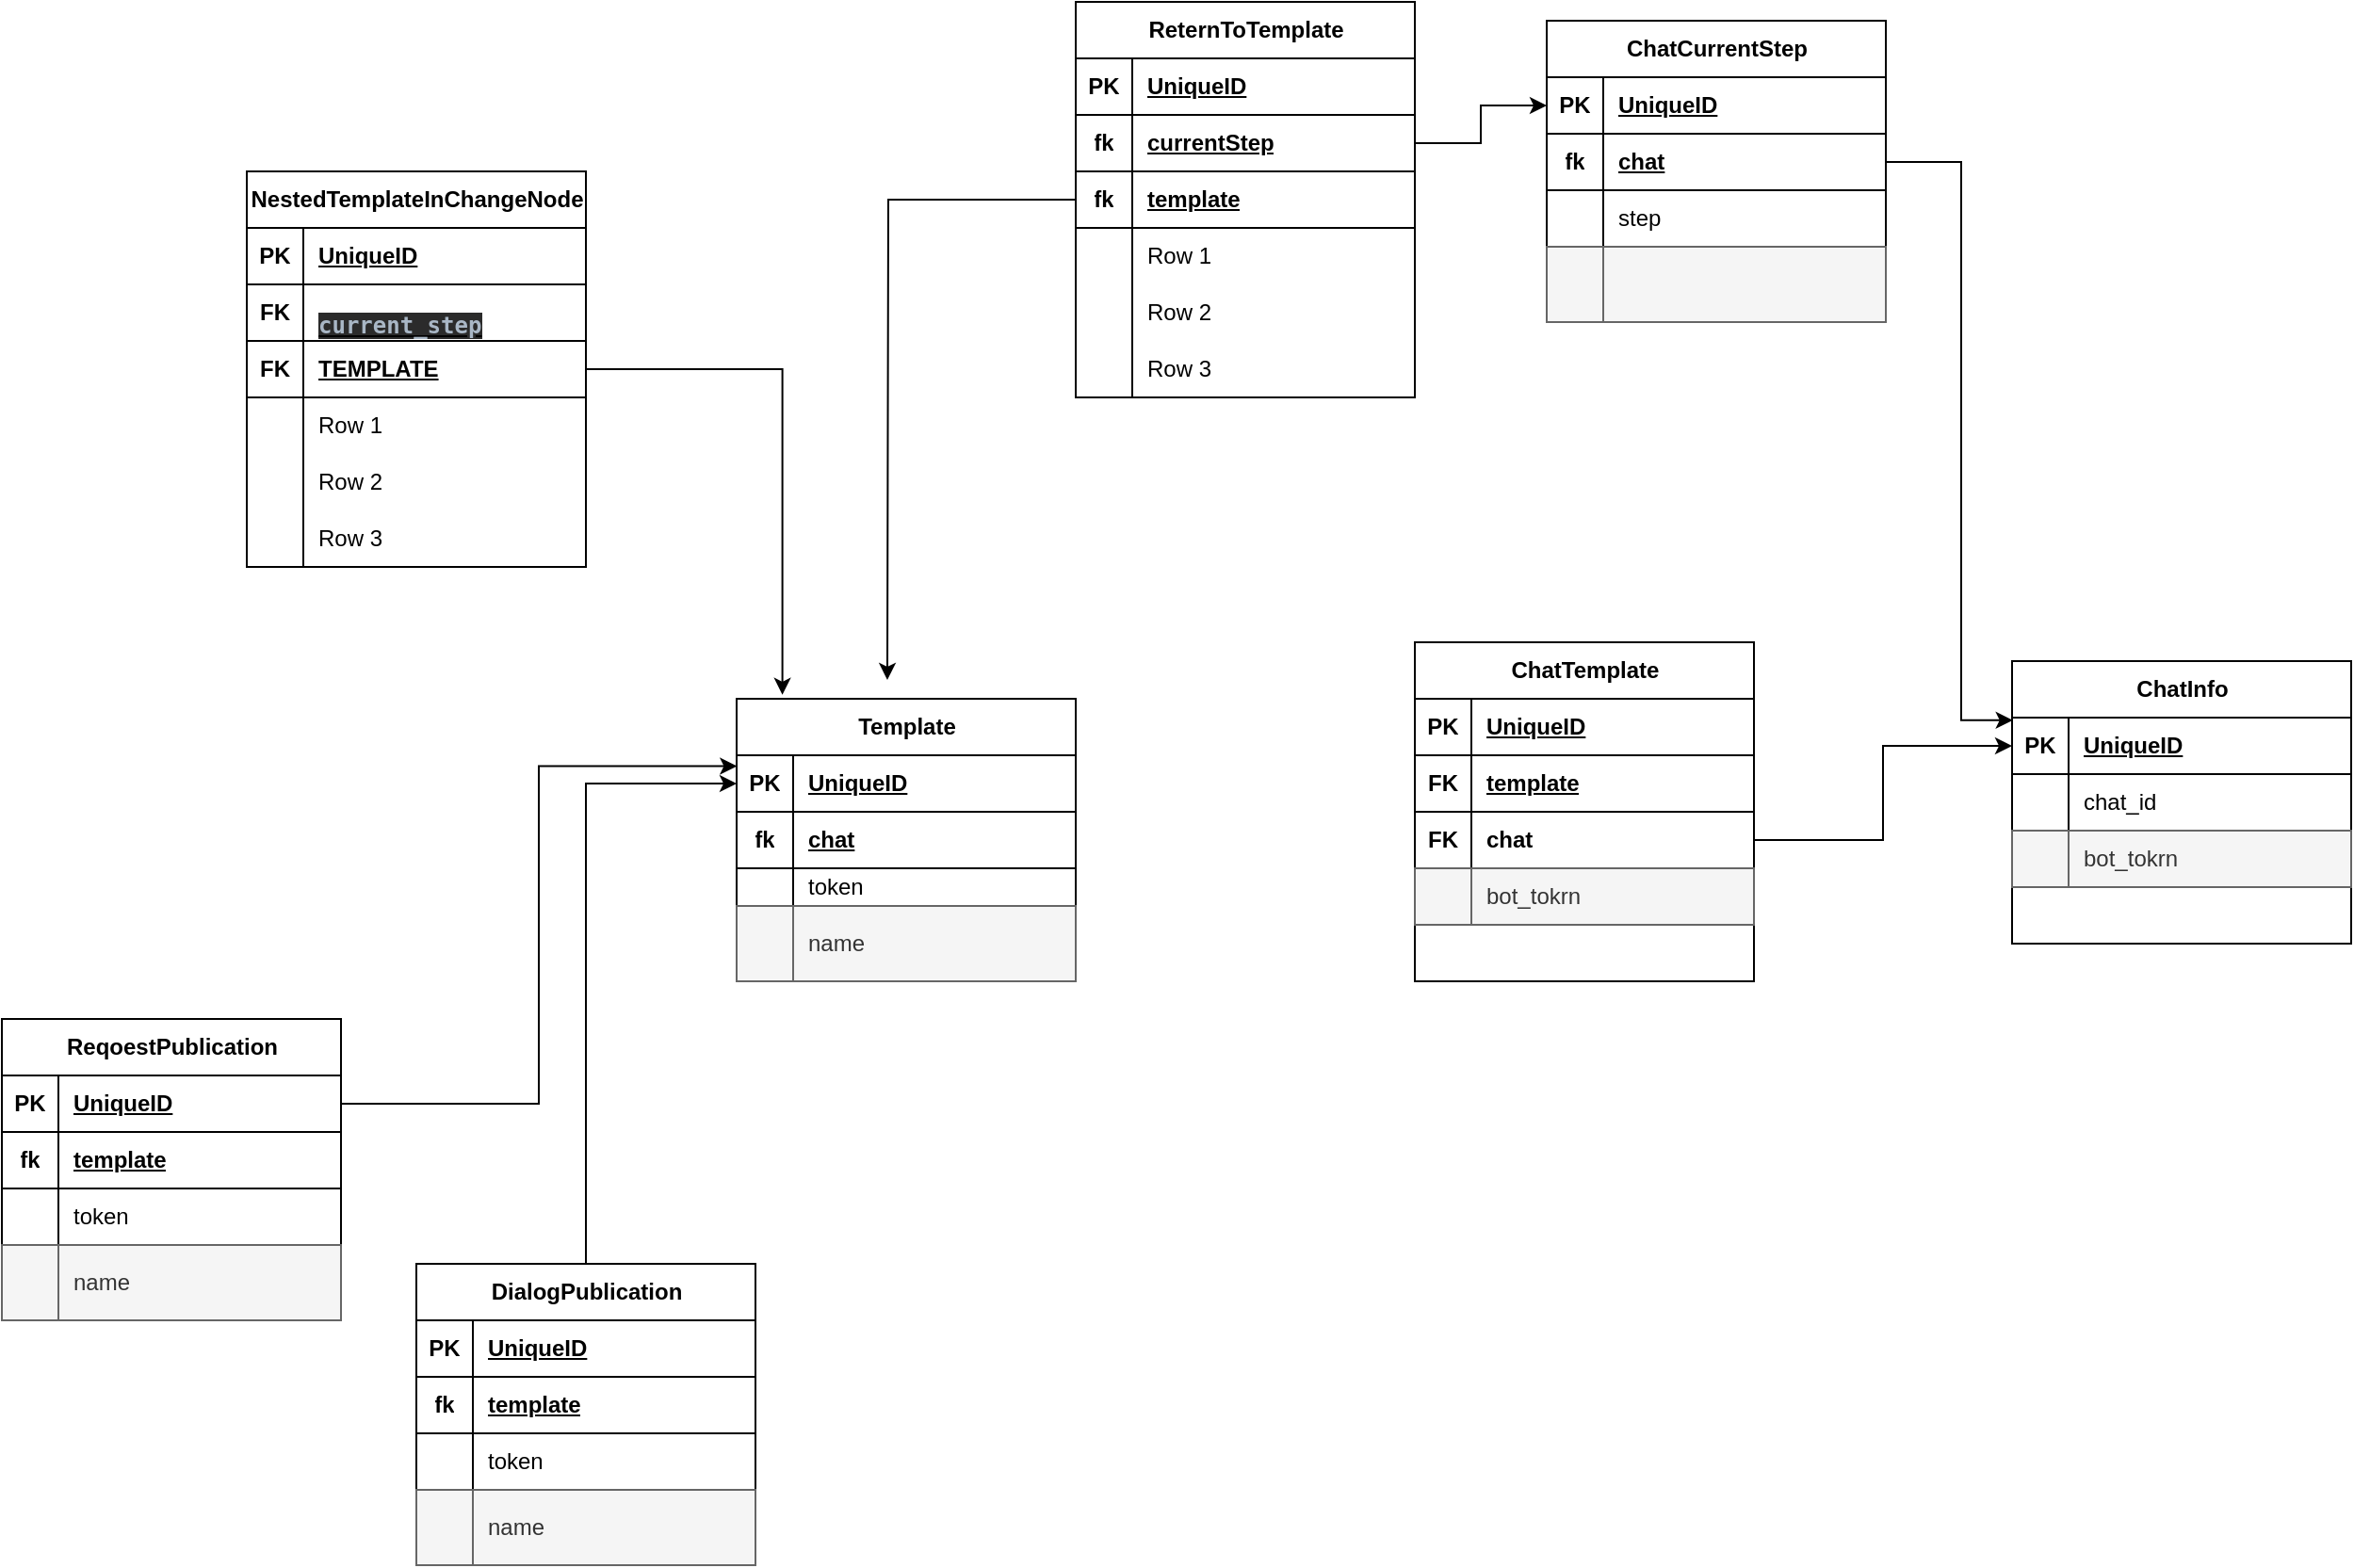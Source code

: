 <mxfile version="24.3.1" type="github">
  <diagram name="Страница — 1" id="hnV5HWe_6OBlve2uPmo5">
    <mxGraphModel dx="2562" dy="2309" grid="1" gridSize="10" guides="1" tooltips="1" connect="1" arrows="1" fold="1" page="1" pageScale="1" pageWidth="827" pageHeight="1169" math="0" shadow="0">
      <root>
        <mxCell id="0" />
        <mxCell id="1" parent="0" />
        <mxCell id="dPiEQQM7-Lwo4xCuVT-6-147" style="edgeStyle=orthogonalEdgeStyle;rounded=0;orthogonalLoop=1;jettySize=auto;html=1;" edge="1" parent="1" source="dPiEQQM7-Lwo4xCuVT-6-1">
          <mxGeometry relative="1" as="geometry">
            <mxPoint x="230" y="350" as="targetPoint" />
          </mxGeometry>
        </mxCell>
        <mxCell id="dPiEQQM7-Lwo4xCuVT-6-1" value="ReternToTemplate" style="shape=table;startSize=30;container=1;collapsible=1;childLayout=tableLayout;fixedRows=1;rowLines=0;fontStyle=1;align=center;resizeLast=1;html=1;fillColor=#FFFFFF;" vertex="1" parent="1">
          <mxGeometry x="330" y="-10" width="180" height="210" as="geometry" />
        </mxCell>
        <mxCell id="dPiEQQM7-Lwo4xCuVT-6-2" value="" style="shape=tableRow;horizontal=0;startSize=0;swimlaneHead=0;swimlaneBody=0;fillColor=none;collapsible=0;dropTarget=0;points=[[0,0.5],[1,0.5]];portConstraint=eastwest;top=0;left=0;right=0;bottom=1;" vertex="1" parent="dPiEQQM7-Lwo4xCuVT-6-1">
          <mxGeometry y="30" width="180" height="30" as="geometry" />
        </mxCell>
        <mxCell id="dPiEQQM7-Lwo4xCuVT-6-3" value="PK" style="shape=partialRectangle;connectable=0;fillColor=none;top=0;left=0;bottom=0;right=0;fontStyle=1;overflow=hidden;whiteSpace=wrap;html=1;" vertex="1" parent="dPiEQQM7-Lwo4xCuVT-6-2">
          <mxGeometry width="30" height="30" as="geometry">
            <mxRectangle width="30" height="30" as="alternateBounds" />
          </mxGeometry>
        </mxCell>
        <mxCell id="dPiEQQM7-Lwo4xCuVT-6-4" value="UniqueID" style="shape=partialRectangle;connectable=0;fillColor=none;top=0;left=0;bottom=0;right=0;align=left;spacingLeft=6;fontStyle=5;overflow=hidden;whiteSpace=wrap;html=1;" vertex="1" parent="dPiEQQM7-Lwo4xCuVT-6-2">
          <mxGeometry x="30" width="150" height="30" as="geometry">
            <mxRectangle width="150" height="30" as="alternateBounds" />
          </mxGeometry>
        </mxCell>
        <mxCell id="dPiEQQM7-Lwo4xCuVT-6-14" value="" style="shape=tableRow;horizontal=0;startSize=0;swimlaneHead=0;swimlaneBody=0;fillColor=none;collapsible=0;dropTarget=0;points=[[0,0.5],[1,0.5]];portConstraint=eastwest;top=0;left=0;right=0;bottom=1;" vertex="1" parent="dPiEQQM7-Lwo4xCuVT-6-1">
          <mxGeometry y="60" width="180" height="30" as="geometry" />
        </mxCell>
        <mxCell id="dPiEQQM7-Lwo4xCuVT-6-15" value="fk" style="shape=partialRectangle;connectable=0;fillColor=none;top=0;left=0;bottom=0;right=0;fontStyle=1;overflow=hidden;whiteSpace=wrap;html=1;" vertex="1" parent="dPiEQQM7-Lwo4xCuVT-6-14">
          <mxGeometry width="30" height="30" as="geometry">
            <mxRectangle width="30" height="30" as="alternateBounds" />
          </mxGeometry>
        </mxCell>
        <mxCell id="dPiEQQM7-Lwo4xCuVT-6-16" value="currentStep" style="shape=partialRectangle;connectable=0;fillColor=none;top=0;left=0;bottom=0;right=0;align=left;spacingLeft=6;fontStyle=5;overflow=hidden;whiteSpace=wrap;html=1;" vertex="1" parent="dPiEQQM7-Lwo4xCuVT-6-14">
          <mxGeometry x="30" width="150" height="30" as="geometry">
            <mxRectangle width="150" height="30" as="alternateBounds" />
          </mxGeometry>
        </mxCell>
        <mxCell id="dPiEQQM7-Lwo4xCuVT-6-33" value="" style="shape=tableRow;horizontal=0;startSize=0;swimlaneHead=0;swimlaneBody=0;fillColor=none;collapsible=0;dropTarget=0;points=[[0,0.5],[1,0.5]];portConstraint=eastwest;top=0;left=0;right=0;bottom=1;" vertex="1" parent="dPiEQQM7-Lwo4xCuVT-6-1">
          <mxGeometry y="90" width="180" height="30" as="geometry" />
        </mxCell>
        <mxCell id="dPiEQQM7-Lwo4xCuVT-6-34" value="fk" style="shape=partialRectangle;connectable=0;fillColor=none;top=0;left=0;bottom=0;right=0;fontStyle=1;overflow=hidden;whiteSpace=wrap;html=1;" vertex="1" parent="dPiEQQM7-Lwo4xCuVT-6-33">
          <mxGeometry width="30" height="30" as="geometry">
            <mxRectangle width="30" height="30" as="alternateBounds" />
          </mxGeometry>
        </mxCell>
        <mxCell id="dPiEQQM7-Lwo4xCuVT-6-35" value="template" style="shape=partialRectangle;connectable=0;fillColor=none;top=0;left=0;bottom=0;right=0;align=left;spacingLeft=6;fontStyle=5;overflow=hidden;whiteSpace=wrap;html=1;" vertex="1" parent="dPiEQQM7-Lwo4xCuVT-6-33">
          <mxGeometry x="30" width="150" height="30" as="geometry">
            <mxRectangle width="150" height="30" as="alternateBounds" />
          </mxGeometry>
        </mxCell>
        <mxCell id="dPiEQQM7-Lwo4xCuVT-6-5" value="" style="shape=tableRow;horizontal=0;startSize=0;swimlaneHead=0;swimlaneBody=0;fillColor=none;collapsible=0;dropTarget=0;points=[[0,0.5],[1,0.5]];portConstraint=eastwest;top=0;left=0;right=0;bottom=0;" vertex="1" parent="dPiEQQM7-Lwo4xCuVT-6-1">
          <mxGeometry y="120" width="180" height="30" as="geometry" />
        </mxCell>
        <mxCell id="dPiEQQM7-Lwo4xCuVT-6-6" value="" style="shape=partialRectangle;connectable=0;fillColor=none;top=0;left=0;bottom=0;right=0;editable=1;overflow=hidden;whiteSpace=wrap;html=1;" vertex="1" parent="dPiEQQM7-Lwo4xCuVT-6-5">
          <mxGeometry width="30" height="30" as="geometry">
            <mxRectangle width="30" height="30" as="alternateBounds" />
          </mxGeometry>
        </mxCell>
        <mxCell id="dPiEQQM7-Lwo4xCuVT-6-7" value="Row 1" style="shape=partialRectangle;connectable=0;fillColor=none;top=0;left=0;bottom=0;right=0;align=left;spacingLeft=6;overflow=hidden;whiteSpace=wrap;html=1;" vertex="1" parent="dPiEQQM7-Lwo4xCuVT-6-5">
          <mxGeometry x="30" width="150" height="30" as="geometry">
            <mxRectangle width="150" height="30" as="alternateBounds" />
          </mxGeometry>
        </mxCell>
        <mxCell id="dPiEQQM7-Lwo4xCuVT-6-8" value="" style="shape=tableRow;horizontal=0;startSize=0;swimlaneHead=0;swimlaneBody=0;fillColor=none;collapsible=0;dropTarget=0;points=[[0,0.5],[1,0.5]];portConstraint=eastwest;top=0;left=0;right=0;bottom=0;" vertex="1" parent="dPiEQQM7-Lwo4xCuVT-6-1">
          <mxGeometry y="150" width="180" height="30" as="geometry" />
        </mxCell>
        <mxCell id="dPiEQQM7-Lwo4xCuVT-6-9" value="" style="shape=partialRectangle;connectable=0;fillColor=none;top=0;left=0;bottom=0;right=0;editable=1;overflow=hidden;whiteSpace=wrap;html=1;" vertex="1" parent="dPiEQQM7-Lwo4xCuVT-6-8">
          <mxGeometry width="30" height="30" as="geometry">
            <mxRectangle width="30" height="30" as="alternateBounds" />
          </mxGeometry>
        </mxCell>
        <mxCell id="dPiEQQM7-Lwo4xCuVT-6-10" value="Row 2" style="shape=partialRectangle;connectable=0;fillColor=none;top=0;left=0;bottom=0;right=0;align=left;spacingLeft=6;overflow=hidden;whiteSpace=wrap;html=1;" vertex="1" parent="dPiEQQM7-Lwo4xCuVT-6-8">
          <mxGeometry x="30" width="150" height="30" as="geometry">
            <mxRectangle width="150" height="30" as="alternateBounds" />
          </mxGeometry>
        </mxCell>
        <mxCell id="dPiEQQM7-Lwo4xCuVT-6-11" value="" style="shape=tableRow;horizontal=0;startSize=0;swimlaneHead=0;swimlaneBody=0;fillColor=none;collapsible=0;dropTarget=0;points=[[0,0.5],[1,0.5]];portConstraint=eastwest;top=0;left=0;right=0;bottom=0;" vertex="1" parent="dPiEQQM7-Lwo4xCuVT-6-1">
          <mxGeometry y="180" width="180" height="30" as="geometry" />
        </mxCell>
        <mxCell id="dPiEQQM7-Lwo4xCuVT-6-12" value="" style="shape=partialRectangle;connectable=0;fillColor=none;top=0;left=0;bottom=0;right=0;editable=1;overflow=hidden;whiteSpace=wrap;html=1;" vertex="1" parent="dPiEQQM7-Lwo4xCuVT-6-11">
          <mxGeometry width="30" height="30" as="geometry">
            <mxRectangle width="30" height="30" as="alternateBounds" />
          </mxGeometry>
        </mxCell>
        <mxCell id="dPiEQQM7-Lwo4xCuVT-6-13" value="Row 3" style="shape=partialRectangle;connectable=0;fillColor=none;top=0;left=0;bottom=0;right=0;align=left;spacingLeft=6;overflow=hidden;whiteSpace=wrap;html=1;" vertex="1" parent="dPiEQQM7-Lwo4xCuVT-6-11">
          <mxGeometry x="30" width="150" height="30" as="geometry">
            <mxRectangle width="150" height="30" as="alternateBounds" />
          </mxGeometry>
        </mxCell>
        <mxCell id="dPiEQQM7-Lwo4xCuVT-6-149" style="edgeStyle=orthogonalEdgeStyle;rounded=0;orthogonalLoop=1;jettySize=auto;html=1;entryX=0.002;entryY=0.046;entryDx=0;entryDy=0;entryPerimeter=0;exitX=1;exitY=0.5;exitDx=0;exitDy=0;" edge="1" parent="1" source="dPiEQQM7-Lwo4xCuVT-6-40" target="dPiEQQM7-Lwo4xCuVT-6-106">
          <mxGeometry relative="1" as="geometry">
            <Array as="points">
              <mxPoint x="800" y="75" />
              <mxPoint x="800" y="371" />
            </Array>
          </mxGeometry>
        </mxCell>
        <mxCell id="dPiEQQM7-Lwo4xCuVT-6-36" value="ChatCurrentStep" style="shape=table;startSize=30;container=1;collapsible=1;childLayout=tableLayout;fixedRows=1;rowLines=0;fontStyle=1;align=center;resizeLast=1;html=1;fillColor=#FFFFFF;" vertex="1" parent="1">
          <mxGeometry x="580" width="180" height="160" as="geometry" />
        </mxCell>
        <mxCell id="dPiEQQM7-Lwo4xCuVT-6-37" value="" style="shape=tableRow;horizontal=0;startSize=0;swimlaneHead=0;swimlaneBody=0;fillColor=none;collapsible=0;dropTarget=0;points=[[0,0.5],[1,0.5]];portConstraint=eastwest;top=0;left=0;right=0;bottom=1;" vertex="1" parent="dPiEQQM7-Lwo4xCuVT-6-36">
          <mxGeometry y="30" width="180" height="30" as="geometry" />
        </mxCell>
        <mxCell id="dPiEQQM7-Lwo4xCuVT-6-38" value="PK" style="shape=partialRectangle;connectable=0;fillColor=none;top=0;left=0;bottom=0;right=0;fontStyle=1;overflow=hidden;whiteSpace=wrap;html=1;" vertex="1" parent="dPiEQQM7-Lwo4xCuVT-6-37">
          <mxGeometry width="30" height="30" as="geometry">
            <mxRectangle width="30" height="30" as="alternateBounds" />
          </mxGeometry>
        </mxCell>
        <mxCell id="dPiEQQM7-Lwo4xCuVT-6-39" value="UniqueID" style="shape=partialRectangle;connectable=0;fillColor=none;top=0;left=0;bottom=0;right=0;align=left;spacingLeft=6;fontStyle=5;overflow=hidden;whiteSpace=wrap;html=1;" vertex="1" parent="dPiEQQM7-Lwo4xCuVT-6-37">
          <mxGeometry x="30" width="150" height="30" as="geometry">
            <mxRectangle width="150" height="30" as="alternateBounds" />
          </mxGeometry>
        </mxCell>
        <mxCell id="dPiEQQM7-Lwo4xCuVT-6-40" value="" style="shape=tableRow;horizontal=0;startSize=0;swimlaneHead=0;swimlaneBody=0;fillColor=none;collapsible=0;dropTarget=0;points=[[0,0.5],[1,0.5]];portConstraint=eastwest;top=0;left=0;right=0;bottom=1;" vertex="1" parent="dPiEQQM7-Lwo4xCuVT-6-36">
          <mxGeometry y="60" width="180" height="30" as="geometry" />
        </mxCell>
        <mxCell id="dPiEQQM7-Lwo4xCuVT-6-41" value="fk" style="shape=partialRectangle;connectable=0;fillColor=none;top=0;left=0;bottom=0;right=0;fontStyle=1;overflow=hidden;whiteSpace=wrap;html=1;" vertex="1" parent="dPiEQQM7-Lwo4xCuVT-6-40">
          <mxGeometry width="30" height="30" as="geometry">
            <mxRectangle width="30" height="30" as="alternateBounds" />
          </mxGeometry>
        </mxCell>
        <mxCell id="dPiEQQM7-Lwo4xCuVT-6-42" value="chat" style="shape=partialRectangle;connectable=0;fillColor=none;top=0;left=0;bottom=0;right=0;align=left;spacingLeft=6;fontStyle=5;overflow=hidden;whiteSpace=wrap;html=1;" vertex="1" parent="dPiEQQM7-Lwo4xCuVT-6-40">
          <mxGeometry x="30" width="150" height="30" as="geometry">
            <mxRectangle width="150" height="30" as="alternateBounds" />
          </mxGeometry>
        </mxCell>
        <mxCell id="dPiEQQM7-Lwo4xCuVT-6-46" value="" style="shape=tableRow;horizontal=0;startSize=0;swimlaneHead=0;swimlaneBody=0;fillColor=none;collapsible=0;dropTarget=0;points=[[0,0.5],[1,0.5]];portConstraint=eastwest;top=0;left=0;right=0;bottom=0;" vertex="1" parent="dPiEQQM7-Lwo4xCuVT-6-36">
          <mxGeometry y="90" width="180" height="30" as="geometry" />
        </mxCell>
        <mxCell id="dPiEQQM7-Lwo4xCuVT-6-47" value="" style="shape=partialRectangle;connectable=0;fillColor=none;top=0;left=0;bottom=0;right=0;editable=1;overflow=hidden;whiteSpace=wrap;html=1;" vertex="1" parent="dPiEQQM7-Lwo4xCuVT-6-46">
          <mxGeometry width="30" height="30" as="geometry">
            <mxRectangle width="30" height="30" as="alternateBounds" />
          </mxGeometry>
        </mxCell>
        <mxCell id="dPiEQQM7-Lwo4xCuVT-6-48" value="step" style="shape=partialRectangle;connectable=0;fillColor=none;top=0;left=0;bottom=0;right=0;align=left;spacingLeft=6;overflow=hidden;whiteSpace=wrap;html=1;" vertex="1" parent="dPiEQQM7-Lwo4xCuVT-6-46">
          <mxGeometry x="30" width="150" height="30" as="geometry">
            <mxRectangle width="150" height="30" as="alternateBounds" />
          </mxGeometry>
        </mxCell>
        <mxCell id="dPiEQQM7-Lwo4xCuVT-6-49" value="" style="shape=tableRow;horizontal=0;startSize=0;swimlaneHead=0;swimlaneBody=0;fillColor=none;collapsible=0;dropTarget=0;points=[[0,0.5],[1,0.5]];portConstraint=eastwest;top=0;left=0;right=0;bottom=0;" vertex="1" parent="dPiEQQM7-Lwo4xCuVT-6-36">
          <mxGeometry y="120" width="180" height="40" as="geometry" />
        </mxCell>
        <mxCell id="dPiEQQM7-Lwo4xCuVT-6-50" value="" style="shape=partialRectangle;connectable=0;top=1;left=1;bottom=1;right=1;editable=1;overflow=hidden;whiteSpace=wrap;html=1;fillColor=#f5f5f5;fontColor=#333333;strokeColor=#666666;" vertex="1" parent="dPiEQQM7-Lwo4xCuVT-6-49">
          <mxGeometry width="30" height="40" as="geometry">
            <mxRectangle width="30" height="40" as="alternateBounds" />
          </mxGeometry>
        </mxCell>
        <mxCell id="dPiEQQM7-Lwo4xCuVT-6-51" value="" style="shape=partialRectangle;connectable=0;top=1;left=1;bottom=1;right=1;align=left;spacingLeft=6;overflow=hidden;whiteSpace=wrap;html=1;fillColor=#f5f5f5;fontColor=#333333;strokeColor=#666666;" vertex="1" parent="dPiEQQM7-Lwo4xCuVT-6-49">
          <mxGeometry x="30" width="150" height="40" as="geometry">
            <mxRectangle width="150" height="40" as="alternateBounds" />
          </mxGeometry>
        </mxCell>
        <mxCell id="dPiEQQM7-Lwo4xCuVT-6-55" value="NestedTemplateInChangeNode" style="shape=table;startSize=30;container=1;collapsible=1;childLayout=tableLayout;fixedRows=1;rowLines=0;fontStyle=1;align=center;resizeLast=1;html=1;fillColor=#FFFFFF;" vertex="1" parent="1">
          <mxGeometry x="-110" y="80" width="180" height="210" as="geometry" />
        </mxCell>
        <mxCell id="dPiEQQM7-Lwo4xCuVT-6-56" value="" style="shape=tableRow;horizontal=0;startSize=0;swimlaneHead=0;swimlaneBody=0;fillColor=none;collapsible=0;dropTarget=0;points=[[0,0.5],[1,0.5]];portConstraint=eastwest;top=0;left=0;right=0;bottom=1;" vertex="1" parent="dPiEQQM7-Lwo4xCuVT-6-55">
          <mxGeometry y="30" width="180" height="30" as="geometry" />
        </mxCell>
        <mxCell id="dPiEQQM7-Lwo4xCuVT-6-57" value="PK" style="shape=partialRectangle;connectable=0;fillColor=none;top=0;left=0;bottom=0;right=0;fontStyle=1;overflow=hidden;whiteSpace=wrap;html=1;" vertex="1" parent="dPiEQQM7-Lwo4xCuVT-6-56">
          <mxGeometry width="30" height="30" as="geometry">
            <mxRectangle width="30" height="30" as="alternateBounds" />
          </mxGeometry>
        </mxCell>
        <mxCell id="dPiEQQM7-Lwo4xCuVT-6-58" value="UniqueID" style="shape=partialRectangle;connectable=0;fillColor=none;top=0;left=0;bottom=0;right=0;align=left;spacingLeft=6;fontStyle=5;overflow=hidden;whiteSpace=wrap;html=1;" vertex="1" parent="dPiEQQM7-Lwo4xCuVT-6-56">
          <mxGeometry x="30" width="150" height="30" as="geometry">
            <mxRectangle width="150" height="30" as="alternateBounds" />
          </mxGeometry>
        </mxCell>
        <mxCell id="dPiEQQM7-Lwo4xCuVT-6-59" value="" style="shape=tableRow;horizontal=0;startSize=0;swimlaneHead=0;swimlaneBody=0;fillColor=none;collapsible=0;dropTarget=0;points=[[0,0.5],[1,0.5]];portConstraint=eastwest;top=0;left=0;right=0;bottom=1;" vertex="1" parent="dPiEQQM7-Lwo4xCuVT-6-55">
          <mxGeometry y="60" width="180" height="30" as="geometry" />
        </mxCell>
        <mxCell id="dPiEQQM7-Lwo4xCuVT-6-60" value="FK" style="shape=partialRectangle;connectable=0;fillColor=none;top=0;left=0;bottom=0;right=0;fontStyle=1;overflow=hidden;whiteSpace=wrap;html=1;" vertex="1" parent="dPiEQQM7-Lwo4xCuVT-6-59">
          <mxGeometry width="30" height="30" as="geometry">
            <mxRectangle width="30" height="30" as="alternateBounds" />
          </mxGeometry>
        </mxCell>
        <mxCell id="dPiEQQM7-Lwo4xCuVT-6-61" value="&lt;div style=&quot;background-color: rgb(43, 43, 43);&quot;&gt;&lt;div style=&quot;color: rgb(169, 183, 198);&quot;&gt;&lt;pre style=&quot;font-family:&#39;JetBrains Mono&#39;,monospace;font-size:9,8pt;&quot;&gt;current_step&lt;/pre&gt;&lt;/div&gt;&lt;/div&gt;" style="shape=partialRectangle;connectable=0;fillColor=none;top=0;left=0;bottom=0;right=0;align=left;spacingLeft=6;fontStyle=5;overflow=hidden;whiteSpace=wrap;html=1;" vertex="1" parent="dPiEQQM7-Lwo4xCuVT-6-59">
          <mxGeometry x="30" width="150" height="30" as="geometry">
            <mxRectangle width="150" height="30" as="alternateBounds" />
          </mxGeometry>
        </mxCell>
        <mxCell id="dPiEQQM7-Lwo4xCuVT-6-62" value="" style="shape=tableRow;horizontal=0;startSize=0;swimlaneHead=0;swimlaneBody=0;fillColor=none;collapsible=0;dropTarget=0;points=[[0,0.5],[1,0.5]];portConstraint=eastwest;top=0;left=0;right=0;bottom=1;" vertex="1" parent="dPiEQQM7-Lwo4xCuVT-6-55">
          <mxGeometry y="90" width="180" height="30" as="geometry" />
        </mxCell>
        <mxCell id="dPiEQQM7-Lwo4xCuVT-6-63" value="FK" style="shape=partialRectangle;connectable=0;fillColor=none;top=0;left=0;bottom=0;right=0;fontStyle=1;overflow=hidden;whiteSpace=wrap;html=1;" vertex="1" parent="dPiEQQM7-Lwo4xCuVT-6-62">
          <mxGeometry width="30" height="30" as="geometry">
            <mxRectangle width="30" height="30" as="alternateBounds" />
          </mxGeometry>
        </mxCell>
        <mxCell id="dPiEQQM7-Lwo4xCuVT-6-64" value="TEMPLATE" style="shape=partialRectangle;connectable=0;fillColor=none;top=0;left=0;bottom=0;right=0;align=left;spacingLeft=6;fontStyle=5;overflow=hidden;whiteSpace=wrap;html=1;" vertex="1" parent="dPiEQQM7-Lwo4xCuVT-6-62">
          <mxGeometry x="30" width="150" height="30" as="geometry">
            <mxRectangle width="150" height="30" as="alternateBounds" />
          </mxGeometry>
        </mxCell>
        <mxCell id="dPiEQQM7-Lwo4xCuVT-6-65" value="" style="shape=tableRow;horizontal=0;startSize=0;swimlaneHead=0;swimlaneBody=0;fillColor=none;collapsible=0;dropTarget=0;points=[[0,0.5],[1,0.5]];portConstraint=eastwest;top=0;left=0;right=0;bottom=0;" vertex="1" parent="dPiEQQM7-Lwo4xCuVT-6-55">
          <mxGeometry y="120" width="180" height="30" as="geometry" />
        </mxCell>
        <mxCell id="dPiEQQM7-Lwo4xCuVT-6-66" value="" style="shape=partialRectangle;connectable=0;fillColor=none;top=0;left=0;bottom=0;right=0;editable=1;overflow=hidden;whiteSpace=wrap;html=1;" vertex="1" parent="dPiEQQM7-Lwo4xCuVT-6-65">
          <mxGeometry width="30" height="30" as="geometry">
            <mxRectangle width="30" height="30" as="alternateBounds" />
          </mxGeometry>
        </mxCell>
        <mxCell id="dPiEQQM7-Lwo4xCuVT-6-67" value="Row 1" style="shape=partialRectangle;connectable=0;fillColor=none;top=0;left=0;bottom=0;right=0;align=left;spacingLeft=6;overflow=hidden;whiteSpace=wrap;html=1;" vertex="1" parent="dPiEQQM7-Lwo4xCuVT-6-65">
          <mxGeometry x="30" width="150" height="30" as="geometry">
            <mxRectangle width="150" height="30" as="alternateBounds" />
          </mxGeometry>
        </mxCell>
        <mxCell id="dPiEQQM7-Lwo4xCuVT-6-68" value="" style="shape=tableRow;horizontal=0;startSize=0;swimlaneHead=0;swimlaneBody=0;fillColor=none;collapsible=0;dropTarget=0;points=[[0,0.5],[1,0.5]];portConstraint=eastwest;top=0;left=0;right=0;bottom=0;" vertex="1" parent="dPiEQQM7-Lwo4xCuVT-6-55">
          <mxGeometry y="150" width="180" height="30" as="geometry" />
        </mxCell>
        <mxCell id="dPiEQQM7-Lwo4xCuVT-6-69" value="" style="shape=partialRectangle;connectable=0;fillColor=none;top=0;left=0;bottom=0;right=0;editable=1;overflow=hidden;whiteSpace=wrap;html=1;" vertex="1" parent="dPiEQQM7-Lwo4xCuVT-6-68">
          <mxGeometry width="30" height="30" as="geometry">
            <mxRectangle width="30" height="30" as="alternateBounds" />
          </mxGeometry>
        </mxCell>
        <mxCell id="dPiEQQM7-Lwo4xCuVT-6-70" value="Row 2" style="shape=partialRectangle;connectable=0;fillColor=none;top=0;left=0;bottom=0;right=0;align=left;spacingLeft=6;overflow=hidden;whiteSpace=wrap;html=1;" vertex="1" parent="dPiEQQM7-Lwo4xCuVT-6-68">
          <mxGeometry x="30" width="150" height="30" as="geometry">
            <mxRectangle width="150" height="30" as="alternateBounds" />
          </mxGeometry>
        </mxCell>
        <mxCell id="dPiEQQM7-Lwo4xCuVT-6-71" value="" style="shape=tableRow;horizontal=0;startSize=0;swimlaneHead=0;swimlaneBody=0;fillColor=none;collapsible=0;dropTarget=0;points=[[0,0.5],[1,0.5]];portConstraint=eastwest;top=0;left=0;right=0;bottom=0;" vertex="1" parent="dPiEQQM7-Lwo4xCuVT-6-55">
          <mxGeometry y="180" width="180" height="30" as="geometry" />
        </mxCell>
        <mxCell id="dPiEQQM7-Lwo4xCuVT-6-72" value="" style="shape=partialRectangle;connectable=0;fillColor=none;top=0;left=0;bottom=0;right=0;editable=1;overflow=hidden;whiteSpace=wrap;html=1;" vertex="1" parent="dPiEQQM7-Lwo4xCuVT-6-71">
          <mxGeometry width="30" height="30" as="geometry">
            <mxRectangle width="30" height="30" as="alternateBounds" />
          </mxGeometry>
        </mxCell>
        <mxCell id="dPiEQQM7-Lwo4xCuVT-6-73" value="Row 3" style="shape=partialRectangle;connectable=0;fillColor=none;top=0;left=0;bottom=0;right=0;align=left;spacingLeft=6;overflow=hidden;whiteSpace=wrap;html=1;" vertex="1" parent="dPiEQQM7-Lwo4xCuVT-6-71">
          <mxGeometry x="30" width="150" height="30" as="geometry">
            <mxRectangle width="150" height="30" as="alternateBounds" />
          </mxGeometry>
        </mxCell>
        <mxCell id="dPiEQQM7-Lwo4xCuVT-6-79" value="ChatTemplate" style="shape=table;startSize=30;container=1;collapsible=1;childLayout=tableLayout;fixedRows=1;rowLines=0;fontStyle=1;align=center;resizeLast=1;html=1;fillColor=#FFFFFF;" vertex="1" parent="1">
          <mxGeometry x="510" y="330" width="180" height="180" as="geometry" />
        </mxCell>
        <mxCell id="dPiEQQM7-Lwo4xCuVT-6-80" value="" style="shape=tableRow;horizontal=0;startSize=0;swimlaneHead=0;swimlaneBody=0;fillColor=none;collapsible=0;dropTarget=0;points=[[0,0.5],[1,0.5]];portConstraint=eastwest;top=0;left=0;right=0;bottom=1;" vertex="1" parent="dPiEQQM7-Lwo4xCuVT-6-79">
          <mxGeometry y="30" width="180" height="30" as="geometry" />
        </mxCell>
        <mxCell id="dPiEQQM7-Lwo4xCuVT-6-81" value="PK" style="shape=partialRectangle;connectable=0;fillColor=none;top=0;left=0;bottom=0;right=0;fontStyle=1;overflow=hidden;whiteSpace=wrap;html=1;" vertex="1" parent="dPiEQQM7-Lwo4xCuVT-6-80">
          <mxGeometry width="30" height="30" as="geometry">
            <mxRectangle width="30" height="30" as="alternateBounds" />
          </mxGeometry>
        </mxCell>
        <mxCell id="dPiEQQM7-Lwo4xCuVT-6-82" value="UniqueID" style="shape=partialRectangle;connectable=0;fillColor=none;top=0;left=0;bottom=0;right=0;align=left;spacingLeft=6;fontStyle=5;overflow=hidden;whiteSpace=wrap;html=1;" vertex="1" parent="dPiEQQM7-Lwo4xCuVT-6-80">
          <mxGeometry x="30" width="150" height="30" as="geometry">
            <mxRectangle width="150" height="30" as="alternateBounds" />
          </mxGeometry>
        </mxCell>
        <mxCell id="dPiEQQM7-Lwo4xCuVT-6-83" value="" style="shape=tableRow;horizontal=0;startSize=0;swimlaneHead=0;swimlaneBody=0;fillColor=none;collapsible=0;dropTarget=0;points=[[0,0.5],[1,0.5]];portConstraint=eastwest;top=0;left=0;right=0;bottom=1;" vertex="1" parent="dPiEQQM7-Lwo4xCuVT-6-79">
          <mxGeometry y="60" width="180" height="30" as="geometry" />
        </mxCell>
        <mxCell id="dPiEQQM7-Lwo4xCuVT-6-84" value="FK" style="shape=partialRectangle;connectable=0;fillColor=none;top=0;left=0;bottom=0;right=0;fontStyle=1;overflow=hidden;whiteSpace=wrap;html=1;" vertex="1" parent="dPiEQQM7-Lwo4xCuVT-6-83">
          <mxGeometry width="30" height="30" as="geometry">
            <mxRectangle width="30" height="30" as="alternateBounds" />
          </mxGeometry>
        </mxCell>
        <mxCell id="dPiEQQM7-Lwo4xCuVT-6-85" value="template" style="shape=partialRectangle;connectable=0;fillColor=none;top=0;left=0;bottom=0;right=0;align=left;spacingLeft=6;fontStyle=5;overflow=hidden;whiteSpace=wrap;html=1;" vertex="1" parent="dPiEQQM7-Lwo4xCuVT-6-83">
          <mxGeometry x="30" width="150" height="30" as="geometry">
            <mxRectangle width="150" height="30" as="alternateBounds" />
          </mxGeometry>
        </mxCell>
        <mxCell id="dPiEQQM7-Lwo4xCuVT-6-86" value="" style="shape=tableRow;horizontal=0;startSize=0;swimlaneHead=0;swimlaneBody=0;fillColor=none;collapsible=0;dropTarget=0;points=[[0,0.5],[1,0.5]];portConstraint=eastwest;top=0;left=0;right=0;bottom=0;" vertex="1" parent="dPiEQQM7-Lwo4xCuVT-6-79">
          <mxGeometry y="90" width="180" height="30" as="geometry" />
        </mxCell>
        <mxCell id="dPiEQQM7-Lwo4xCuVT-6-87" value="&lt;span style=&quot;font-weight: 700;&quot;&gt;FK&lt;/span&gt;" style="shape=partialRectangle;connectable=0;fillColor=none;top=0;left=0;bottom=0;right=0;editable=1;overflow=hidden;whiteSpace=wrap;html=1;" vertex="1" parent="dPiEQQM7-Lwo4xCuVT-6-86">
          <mxGeometry width="30" height="30" as="geometry">
            <mxRectangle width="30" height="30" as="alternateBounds" />
          </mxGeometry>
        </mxCell>
        <mxCell id="dPiEQQM7-Lwo4xCuVT-6-88" value="&lt;b&gt;chat&lt;/b&gt;" style="shape=partialRectangle;connectable=0;fillColor=none;top=0;left=0;bottom=0;right=0;align=left;spacingLeft=6;overflow=hidden;whiteSpace=wrap;html=1;" vertex="1" parent="dPiEQQM7-Lwo4xCuVT-6-86">
          <mxGeometry x="30" width="150" height="30" as="geometry">
            <mxRectangle width="150" height="30" as="alternateBounds" />
          </mxGeometry>
        </mxCell>
        <mxCell id="dPiEQQM7-Lwo4xCuVT-6-89" value="" style="shape=tableRow;horizontal=0;startSize=0;swimlaneHead=0;swimlaneBody=0;fillColor=none;collapsible=0;dropTarget=0;points=[[0,0.5],[1,0.5]];portConstraint=eastwest;top=0;left=0;right=0;bottom=0;" vertex="1" parent="dPiEQQM7-Lwo4xCuVT-6-79">
          <mxGeometry y="120" width="180" height="30" as="geometry" />
        </mxCell>
        <mxCell id="dPiEQQM7-Lwo4xCuVT-6-90" value="" style="shape=partialRectangle;connectable=0;top=1;left=1;bottom=1;right=1;editable=1;overflow=hidden;whiteSpace=wrap;html=1;fillColor=#f5f5f5;fontColor=#333333;strokeColor=#666666;" vertex="1" parent="dPiEQQM7-Lwo4xCuVT-6-89">
          <mxGeometry width="30" height="30" as="geometry">
            <mxRectangle width="30" height="30" as="alternateBounds" />
          </mxGeometry>
        </mxCell>
        <mxCell id="dPiEQQM7-Lwo4xCuVT-6-91" value="bot_tokrn" style="shape=partialRectangle;connectable=0;top=1;left=1;bottom=1;right=1;align=left;spacingLeft=6;overflow=hidden;whiteSpace=wrap;html=1;fillColor=#f5f5f5;fontColor=#333333;strokeColor=#666666;" vertex="1" parent="dPiEQQM7-Lwo4xCuVT-6-89">
          <mxGeometry x="30" width="150" height="30" as="geometry">
            <mxRectangle width="150" height="30" as="alternateBounds" />
          </mxGeometry>
        </mxCell>
        <mxCell id="dPiEQQM7-Lwo4xCuVT-6-92" value="Template" style="shape=table;startSize=30;container=1;collapsible=1;childLayout=tableLayout;fixedRows=1;rowLines=0;fontStyle=1;align=center;resizeLast=1;html=1;fillColor=#FFFFFF;" vertex="1" parent="1">
          <mxGeometry x="150" y="360" width="180" height="150" as="geometry" />
        </mxCell>
        <mxCell id="dPiEQQM7-Lwo4xCuVT-6-93" value="" style="shape=tableRow;horizontal=0;startSize=0;swimlaneHead=0;swimlaneBody=0;fillColor=none;collapsible=0;dropTarget=0;points=[[0,0.5],[1,0.5]];portConstraint=eastwest;top=0;left=0;right=0;bottom=1;" vertex="1" parent="dPiEQQM7-Lwo4xCuVT-6-92">
          <mxGeometry y="30" width="180" height="30" as="geometry" />
        </mxCell>
        <mxCell id="dPiEQQM7-Lwo4xCuVT-6-94" value="PK" style="shape=partialRectangle;connectable=0;fillColor=none;top=0;left=0;bottom=0;right=0;fontStyle=1;overflow=hidden;whiteSpace=wrap;html=1;" vertex="1" parent="dPiEQQM7-Lwo4xCuVT-6-93">
          <mxGeometry width="30" height="30" as="geometry">
            <mxRectangle width="30" height="30" as="alternateBounds" />
          </mxGeometry>
        </mxCell>
        <mxCell id="dPiEQQM7-Lwo4xCuVT-6-95" value="UniqueID" style="shape=partialRectangle;connectable=0;fillColor=none;top=0;left=0;bottom=0;right=0;align=left;spacingLeft=6;fontStyle=5;overflow=hidden;whiteSpace=wrap;html=1;" vertex="1" parent="dPiEQQM7-Lwo4xCuVT-6-93">
          <mxGeometry x="30" width="150" height="30" as="geometry">
            <mxRectangle width="150" height="30" as="alternateBounds" />
          </mxGeometry>
        </mxCell>
        <mxCell id="dPiEQQM7-Lwo4xCuVT-6-96" value="" style="shape=tableRow;horizontal=0;startSize=0;swimlaneHead=0;swimlaneBody=0;fillColor=none;collapsible=0;dropTarget=0;points=[[0,0.5],[1,0.5]];portConstraint=eastwest;top=0;left=0;right=0;bottom=1;" vertex="1" parent="dPiEQQM7-Lwo4xCuVT-6-92">
          <mxGeometry y="60" width="180" height="30" as="geometry" />
        </mxCell>
        <mxCell id="dPiEQQM7-Lwo4xCuVT-6-97" value="fk" style="shape=partialRectangle;connectable=0;fillColor=none;top=0;left=0;bottom=0;right=0;fontStyle=1;overflow=hidden;whiteSpace=wrap;html=1;" vertex="1" parent="dPiEQQM7-Lwo4xCuVT-6-96">
          <mxGeometry width="30" height="30" as="geometry">
            <mxRectangle width="30" height="30" as="alternateBounds" />
          </mxGeometry>
        </mxCell>
        <mxCell id="dPiEQQM7-Lwo4xCuVT-6-98" value="chat" style="shape=partialRectangle;connectable=0;fillColor=none;top=0;left=0;bottom=0;right=0;align=left;spacingLeft=6;fontStyle=5;overflow=hidden;whiteSpace=wrap;html=1;" vertex="1" parent="dPiEQQM7-Lwo4xCuVT-6-96">
          <mxGeometry x="30" width="150" height="30" as="geometry">
            <mxRectangle width="150" height="30" as="alternateBounds" />
          </mxGeometry>
        </mxCell>
        <mxCell id="dPiEQQM7-Lwo4xCuVT-6-99" value="" style="shape=tableRow;horizontal=0;startSize=0;swimlaneHead=0;swimlaneBody=0;fillColor=none;collapsible=0;dropTarget=0;points=[[0,0.5],[1,0.5]];portConstraint=eastwest;top=0;left=0;right=0;bottom=0;" vertex="1" parent="dPiEQQM7-Lwo4xCuVT-6-92">
          <mxGeometry y="90" width="180" height="20" as="geometry" />
        </mxCell>
        <mxCell id="dPiEQQM7-Lwo4xCuVT-6-100" value="" style="shape=partialRectangle;connectable=0;fillColor=none;top=0;left=0;bottom=0;right=0;editable=1;overflow=hidden;whiteSpace=wrap;html=1;" vertex="1" parent="dPiEQQM7-Lwo4xCuVT-6-99">
          <mxGeometry width="30" height="20" as="geometry">
            <mxRectangle width="30" height="20" as="alternateBounds" />
          </mxGeometry>
        </mxCell>
        <mxCell id="dPiEQQM7-Lwo4xCuVT-6-101" value="token" style="shape=partialRectangle;connectable=0;fillColor=none;top=0;left=0;bottom=0;right=0;align=left;spacingLeft=6;overflow=hidden;whiteSpace=wrap;html=1;" vertex="1" parent="dPiEQQM7-Lwo4xCuVT-6-99">
          <mxGeometry x="30" width="150" height="20" as="geometry">
            <mxRectangle width="150" height="20" as="alternateBounds" />
          </mxGeometry>
        </mxCell>
        <mxCell id="dPiEQQM7-Lwo4xCuVT-6-102" value="" style="shape=tableRow;horizontal=0;startSize=0;swimlaneHead=0;swimlaneBody=0;fillColor=none;collapsible=0;dropTarget=0;points=[[0,0.5],[1,0.5]];portConstraint=eastwest;top=0;left=0;right=0;bottom=0;" vertex="1" parent="dPiEQQM7-Lwo4xCuVT-6-92">
          <mxGeometry y="110" width="180" height="40" as="geometry" />
        </mxCell>
        <mxCell id="dPiEQQM7-Lwo4xCuVT-6-103" value="" style="shape=partialRectangle;connectable=0;top=1;left=1;bottom=1;right=1;editable=1;overflow=hidden;whiteSpace=wrap;html=1;fillColor=#f5f5f5;fontColor=#333333;strokeColor=#666666;" vertex="1" parent="dPiEQQM7-Lwo4xCuVT-6-102">
          <mxGeometry width="30" height="40" as="geometry">
            <mxRectangle width="30" height="40" as="alternateBounds" />
          </mxGeometry>
        </mxCell>
        <mxCell id="dPiEQQM7-Lwo4xCuVT-6-104" value="name" style="shape=partialRectangle;connectable=0;top=1;left=1;bottom=1;right=1;align=left;spacingLeft=6;overflow=hidden;whiteSpace=wrap;html=1;fillColor=#f5f5f5;fontColor=#333333;strokeColor=#666666;" vertex="1" parent="dPiEQQM7-Lwo4xCuVT-6-102">
          <mxGeometry x="30" width="150" height="40" as="geometry">
            <mxRectangle width="150" height="40" as="alternateBounds" />
          </mxGeometry>
        </mxCell>
        <mxCell id="dPiEQQM7-Lwo4xCuVT-6-105" value="ChatInfo" style="shape=table;startSize=30;container=1;collapsible=1;childLayout=tableLayout;fixedRows=1;rowLines=0;fontStyle=1;align=center;resizeLast=1;html=1;fillColor=#FFFFFF;" vertex="1" parent="1">
          <mxGeometry x="827" y="340" width="180" height="150" as="geometry" />
        </mxCell>
        <mxCell id="dPiEQQM7-Lwo4xCuVT-6-106" value="" style="shape=tableRow;horizontal=0;startSize=0;swimlaneHead=0;swimlaneBody=0;fillColor=none;collapsible=0;dropTarget=0;points=[[0,0.5],[1,0.5]];portConstraint=eastwest;top=0;left=0;right=0;bottom=1;" vertex="1" parent="dPiEQQM7-Lwo4xCuVT-6-105">
          <mxGeometry y="30" width="180" height="30" as="geometry" />
        </mxCell>
        <mxCell id="dPiEQQM7-Lwo4xCuVT-6-107" value="PK" style="shape=partialRectangle;connectable=0;fillColor=none;top=0;left=0;bottom=0;right=0;fontStyle=1;overflow=hidden;whiteSpace=wrap;html=1;" vertex="1" parent="dPiEQQM7-Lwo4xCuVT-6-106">
          <mxGeometry width="30" height="30" as="geometry">
            <mxRectangle width="30" height="30" as="alternateBounds" />
          </mxGeometry>
        </mxCell>
        <mxCell id="dPiEQQM7-Lwo4xCuVT-6-108" value="UniqueID" style="shape=partialRectangle;connectable=0;fillColor=none;top=0;left=0;bottom=0;right=0;align=left;spacingLeft=6;fontStyle=5;overflow=hidden;whiteSpace=wrap;html=1;" vertex="1" parent="dPiEQQM7-Lwo4xCuVT-6-106">
          <mxGeometry x="30" width="150" height="30" as="geometry">
            <mxRectangle width="150" height="30" as="alternateBounds" />
          </mxGeometry>
        </mxCell>
        <mxCell id="dPiEQQM7-Lwo4xCuVT-6-112" value="" style="shape=tableRow;horizontal=0;startSize=0;swimlaneHead=0;swimlaneBody=0;fillColor=none;collapsible=0;dropTarget=0;points=[[0,0.5],[1,0.5]];portConstraint=eastwest;top=0;left=0;right=0;bottom=0;" vertex="1" parent="dPiEQQM7-Lwo4xCuVT-6-105">
          <mxGeometry y="60" width="180" height="30" as="geometry" />
        </mxCell>
        <mxCell id="dPiEQQM7-Lwo4xCuVT-6-113" value="" style="shape=partialRectangle;connectable=0;fillColor=none;top=0;left=0;bottom=0;right=0;editable=1;overflow=hidden;whiteSpace=wrap;html=1;" vertex="1" parent="dPiEQQM7-Lwo4xCuVT-6-112">
          <mxGeometry width="30" height="30" as="geometry">
            <mxRectangle width="30" height="30" as="alternateBounds" />
          </mxGeometry>
        </mxCell>
        <mxCell id="dPiEQQM7-Lwo4xCuVT-6-114" value="chat_id" style="shape=partialRectangle;connectable=0;fillColor=none;top=0;left=0;bottom=0;right=0;align=left;spacingLeft=6;overflow=hidden;whiteSpace=wrap;html=1;" vertex="1" parent="dPiEQQM7-Lwo4xCuVT-6-112">
          <mxGeometry x="30" width="150" height="30" as="geometry">
            <mxRectangle width="150" height="30" as="alternateBounds" />
          </mxGeometry>
        </mxCell>
        <mxCell id="dPiEQQM7-Lwo4xCuVT-6-115" value="" style="shape=tableRow;horizontal=0;startSize=0;swimlaneHead=0;swimlaneBody=0;fillColor=none;collapsible=0;dropTarget=0;points=[[0,0.5],[1,0.5]];portConstraint=eastwest;top=0;left=0;right=0;bottom=0;" vertex="1" parent="dPiEQQM7-Lwo4xCuVT-6-105">
          <mxGeometry y="90" width="180" height="30" as="geometry" />
        </mxCell>
        <mxCell id="dPiEQQM7-Lwo4xCuVT-6-116" value="" style="shape=partialRectangle;connectable=0;top=1;left=1;bottom=1;right=1;editable=1;overflow=hidden;whiteSpace=wrap;html=1;fillColor=#f5f5f5;fontColor=#333333;strokeColor=#666666;" vertex="1" parent="dPiEQQM7-Lwo4xCuVT-6-115">
          <mxGeometry width="30" height="30" as="geometry">
            <mxRectangle width="30" height="30" as="alternateBounds" />
          </mxGeometry>
        </mxCell>
        <mxCell id="dPiEQQM7-Lwo4xCuVT-6-117" value="bot_tokrn" style="shape=partialRectangle;connectable=0;top=1;left=1;bottom=1;right=1;align=left;spacingLeft=6;overflow=hidden;whiteSpace=wrap;html=1;fillColor=#f5f5f5;fontColor=#333333;strokeColor=#666666;" vertex="1" parent="dPiEQQM7-Lwo4xCuVT-6-115">
          <mxGeometry x="30" width="150" height="30" as="geometry">
            <mxRectangle width="150" height="30" as="alternateBounds" />
          </mxGeometry>
        </mxCell>
        <mxCell id="dPiEQQM7-Lwo4xCuVT-6-144" style="edgeStyle=orthogonalEdgeStyle;rounded=0;orthogonalLoop=1;jettySize=auto;html=1;entryX=0;entryY=0.5;entryDx=0;entryDy=0;" edge="1" parent="1" source="dPiEQQM7-Lwo4xCuVT-6-118" target="dPiEQQM7-Lwo4xCuVT-6-93">
          <mxGeometry relative="1" as="geometry" />
        </mxCell>
        <mxCell id="dPiEQQM7-Lwo4xCuVT-6-118" value="DialogPublication" style="shape=table;startSize=30;container=1;collapsible=1;childLayout=tableLayout;fixedRows=1;rowLines=0;fontStyle=1;align=center;resizeLast=1;html=1;fillColor=#FFFFFF;" vertex="1" parent="1">
          <mxGeometry x="-20" y="660" width="180" height="160" as="geometry" />
        </mxCell>
        <mxCell id="dPiEQQM7-Lwo4xCuVT-6-119" value="" style="shape=tableRow;horizontal=0;startSize=0;swimlaneHead=0;swimlaneBody=0;fillColor=none;collapsible=0;dropTarget=0;points=[[0,0.5],[1,0.5]];portConstraint=eastwest;top=0;left=0;right=0;bottom=1;" vertex="1" parent="dPiEQQM7-Lwo4xCuVT-6-118">
          <mxGeometry y="30" width="180" height="30" as="geometry" />
        </mxCell>
        <mxCell id="dPiEQQM7-Lwo4xCuVT-6-120" value="PK" style="shape=partialRectangle;connectable=0;fillColor=none;top=0;left=0;bottom=0;right=0;fontStyle=1;overflow=hidden;whiteSpace=wrap;html=1;" vertex="1" parent="dPiEQQM7-Lwo4xCuVT-6-119">
          <mxGeometry width="30" height="30" as="geometry">
            <mxRectangle width="30" height="30" as="alternateBounds" />
          </mxGeometry>
        </mxCell>
        <mxCell id="dPiEQQM7-Lwo4xCuVT-6-121" value="UniqueID" style="shape=partialRectangle;connectable=0;fillColor=none;top=0;left=0;bottom=0;right=0;align=left;spacingLeft=6;fontStyle=5;overflow=hidden;whiteSpace=wrap;html=1;" vertex="1" parent="dPiEQQM7-Lwo4xCuVT-6-119">
          <mxGeometry x="30" width="150" height="30" as="geometry">
            <mxRectangle width="150" height="30" as="alternateBounds" />
          </mxGeometry>
        </mxCell>
        <mxCell id="dPiEQQM7-Lwo4xCuVT-6-122" value="" style="shape=tableRow;horizontal=0;startSize=0;swimlaneHead=0;swimlaneBody=0;fillColor=none;collapsible=0;dropTarget=0;points=[[0,0.5],[1,0.5]];portConstraint=eastwest;top=0;left=0;right=0;bottom=1;" vertex="1" parent="dPiEQQM7-Lwo4xCuVT-6-118">
          <mxGeometry y="60" width="180" height="30" as="geometry" />
        </mxCell>
        <mxCell id="dPiEQQM7-Lwo4xCuVT-6-123" value="fk" style="shape=partialRectangle;connectable=0;fillColor=none;top=0;left=0;bottom=0;right=0;fontStyle=1;overflow=hidden;whiteSpace=wrap;html=1;" vertex="1" parent="dPiEQQM7-Lwo4xCuVT-6-122">
          <mxGeometry width="30" height="30" as="geometry">
            <mxRectangle width="30" height="30" as="alternateBounds" />
          </mxGeometry>
        </mxCell>
        <mxCell id="dPiEQQM7-Lwo4xCuVT-6-124" value="template" style="shape=partialRectangle;connectable=0;fillColor=none;top=0;left=0;bottom=0;right=0;align=left;spacingLeft=6;fontStyle=5;overflow=hidden;whiteSpace=wrap;html=1;" vertex="1" parent="dPiEQQM7-Lwo4xCuVT-6-122">
          <mxGeometry x="30" width="150" height="30" as="geometry">
            <mxRectangle width="150" height="30" as="alternateBounds" />
          </mxGeometry>
        </mxCell>
        <mxCell id="dPiEQQM7-Lwo4xCuVT-6-125" value="" style="shape=tableRow;horizontal=0;startSize=0;swimlaneHead=0;swimlaneBody=0;fillColor=none;collapsible=0;dropTarget=0;points=[[0,0.5],[1,0.5]];portConstraint=eastwest;top=0;left=0;right=0;bottom=0;" vertex="1" parent="dPiEQQM7-Lwo4xCuVT-6-118">
          <mxGeometry y="90" width="180" height="30" as="geometry" />
        </mxCell>
        <mxCell id="dPiEQQM7-Lwo4xCuVT-6-126" value="" style="shape=partialRectangle;connectable=0;fillColor=none;top=0;left=0;bottom=0;right=0;editable=1;overflow=hidden;whiteSpace=wrap;html=1;" vertex="1" parent="dPiEQQM7-Lwo4xCuVT-6-125">
          <mxGeometry width="30" height="30" as="geometry">
            <mxRectangle width="30" height="30" as="alternateBounds" />
          </mxGeometry>
        </mxCell>
        <mxCell id="dPiEQQM7-Lwo4xCuVT-6-127" value="token" style="shape=partialRectangle;connectable=0;fillColor=none;top=0;left=0;bottom=0;right=0;align=left;spacingLeft=6;overflow=hidden;whiteSpace=wrap;html=1;" vertex="1" parent="dPiEQQM7-Lwo4xCuVT-6-125">
          <mxGeometry x="30" width="150" height="30" as="geometry">
            <mxRectangle width="150" height="30" as="alternateBounds" />
          </mxGeometry>
        </mxCell>
        <mxCell id="dPiEQQM7-Lwo4xCuVT-6-128" value="" style="shape=tableRow;horizontal=0;startSize=0;swimlaneHead=0;swimlaneBody=0;fillColor=none;collapsible=0;dropTarget=0;points=[[0,0.5],[1,0.5]];portConstraint=eastwest;top=0;left=0;right=0;bottom=0;" vertex="1" parent="dPiEQQM7-Lwo4xCuVT-6-118">
          <mxGeometry y="120" width="180" height="40" as="geometry" />
        </mxCell>
        <mxCell id="dPiEQQM7-Lwo4xCuVT-6-129" value="" style="shape=partialRectangle;connectable=0;top=1;left=1;bottom=1;right=1;editable=1;overflow=hidden;whiteSpace=wrap;html=1;fillColor=#f5f5f5;fontColor=#333333;strokeColor=#666666;" vertex="1" parent="dPiEQQM7-Lwo4xCuVT-6-128">
          <mxGeometry width="30" height="40" as="geometry">
            <mxRectangle width="30" height="40" as="alternateBounds" />
          </mxGeometry>
        </mxCell>
        <mxCell id="dPiEQQM7-Lwo4xCuVT-6-130" value="name" style="shape=partialRectangle;connectable=0;top=1;left=1;bottom=1;right=1;align=left;spacingLeft=6;overflow=hidden;whiteSpace=wrap;html=1;fillColor=#f5f5f5;fontColor=#333333;strokeColor=#666666;" vertex="1" parent="dPiEQQM7-Lwo4xCuVT-6-128">
          <mxGeometry x="30" width="150" height="40" as="geometry">
            <mxRectangle width="150" height="40" as="alternateBounds" />
          </mxGeometry>
        </mxCell>
        <mxCell id="dPiEQQM7-Lwo4xCuVT-6-145" style="edgeStyle=orthogonalEdgeStyle;rounded=0;orthogonalLoop=1;jettySize=auto;html=1;exitX=1;exitY=0.5;exitDx=0;exitDy=0;entryX=0.001;entryY=0.192;entryDx=0;entryDy=0;entryPerimeter=0;" edge="1" parent="1" source="dPiEQQM7-Lwo4xCuVT-6-132" target="dPiEQQM7-Lwo4xCuVT-6-93">
          <mxGeometry relative="1" as="geometry" />
        </mxCell>
        <mxCell id="dPiEQQM7-Lwo4xCuVT-6-131" value="ReqoestPublication" style="shape=table;startSize=30;container=1;collapsible=1;childLayout=tableLayout;fixedRows=1;rowLines=0;fontStyle=1;align=center;resizeLast=1;html=1;fillColor=#FFFFFF;" vertex="1" parent="1">
          <mxGeometry x="-240" y="530" width="180" height="160" as="geometry" />
        </mxCell>
        <mxCell id="dPiEQQM7-Lwo4xCuVT-6-132" value="" style="shape=tableRow;horizontal=0;startSize=0;swimlaneHead=0;swimlaneBody=0;fillColor=none;collapsible=0;dropTarget=0;points=[[0,0.5],[1,0.5]];portConstraint=eastwest;top=0;left=0;right=0;bottom=1;" vertex="1" parent="dPiEQQM7-Lwo4xCuVT-6-131">
          <mxGeometry y="30" width="180" height="30" as="geometry" />
        </mxCell>
        <mxCell id="dPiEQQM7-Lwo4xCuVT-6-133" value="PK" style="shape=partialRectangle;connectable=0;fillColor=none;top=0;left=0;bottom=0;right=0;fontStyle=1;overflow=hidden;whiteSpace=wrap;html=1;" vertex="1" parent="dPiEQQM7-Lwo4xCuVT-6-132">
          <mxGeometry width="30" height="30" as="geometry">
            <mxRectangle width="30" height="30" as="alternateBounds" />
          </mxGeometry>
        </mxCell>
        <mxCell id="dPiEQQM7-Lwo4xCuVT-6-134" value="UniqueID" style="shape=partialRectangle;connectable=0;fillColor=none;top=0;left=0;bottom=0;right=0;align=left;spacingLeft=6;fontStyle=5;overflow=hidden;whiteSpace=wrap;html=1;" vertex="1" parent="dPiEQQM7-Lwo4xCuVT-6-132">
          <mxGeometry x="30" width="150" height="30" as="geometry">
            <mxRectangle width="150" height="30" as="alternateBounds" />
          </mxGeometry>
        </mxCell>
        <mxCell id="dPiEQQM7-Lwo4xCuVT-6-135" value="" style="shape=tableRow;horizontal=0;startSize=0;swimlaneHead=0;swimlaneBody=0;fillColor=none;collapsible=0;dropTarget=0;points=[[0,0.5],[1,0.5]];portConstraint=eastwest;top=0;left=0;right=0;bottom=1;" vertex="1" parent="dPiEQQM7-Lwo4xCuVT-6-131">
          <mxGeometry y="60" width="180" height="30" as="geometry" />
        </mxCell>
        <mxCell id="dPiEQQM7-Lwo4xCuVT-6-136" value="fk" style="shape=partialRectangle;connectable=0;fillColor=none;top=0;left=0;bottom=0;right=0;fontStyle=1;overflow=hidden;whiteSpace=wrap;html=1;" vertex="1" parent="dPiEQQM7-Lwo4xCuVT-6-135">
          <mxGeometry width="30" height="30" as="geometry">
            <mxRectangle width="30" height="30" as="alternateBounds" />
          </mxGeometry>
        </mxCell>
        <mxCell id="dPiEQQM7-Lwo4xCuVT-6-137" value="template" style="shape=partialRectangle;connectable=0;fillColor=none;top=0;left=0;bottom=0;right=0;align=left;spacingLeft=6;fontStyle=5;overflow=hidden;whiteSpace=wrap;html=1;" vertex="1" parent="dPiEQQM7-Lwo4xCuVT-6-135">
          <mxGeometry x="30" width="150" height="30" as="geometry">
            <mxRectangle width="150" height="30" as="alternateBounds" />
          </mxGeometry>
        </mxCell>
        <mxCell id="dPiEQQM7-Lwo4xCuVT-6-138" value="" style="shape=tableRow;horizontal=0;startSize=0;swimlaneHead=0;swimlaneBody=0;fillColor=none;collapsible=0;dropTarget=0;points=[[0,0.5],[1,0.5]];portConstraint=eastwest;top=0;left=0;right=0;bottom=0;" vertex="1" parent="dPiEQQM7-Lwo4xCuVT-6-131">
          <mxGeometry y="90" width="180" height="30" as="geometry" />
        </mxCell>
        <mxCell id="dPiEQQM7-Lwo4xCuVT-6-139" value="" style="shape=partialRectangle;connectable=0;fillColor=none;top=0;left=0;bottom=0;right=0;editable=1;overflow=hidden;whiteSpace=wrap;html=1;" vertex="1" parent="dPiEQQM7-Lwo4xCuVT-6-138">
          <mxGeometry width="30" height="30" as="geometry">
            <mxRectangle width="30" height="30" as="alternateBounds" />
          </mxGeometry>
        </mxCell>
        <mxCell id="dPiEQQM7-Lwo4xCuVT-6-140" value="token" style="shape=partialRectangle;connectable=0;fillColor=none;top=0;left=0;bottom=0;right=0;align=left;spacingLeft=6;overflow=hidden;whiteSpace=wrap;html=1;" vertex="1" parent="dPiEQQM7-Lwo4xCuVT-6-138">
          <mxGeometry x="30" width="150" height="30" as="geometry">
            <mxRectangle width="150" height="30" as="alternateBounds" />
          </mxGeometry>
        </mxCell>
        <mxCell id="dPiEQQM7-Lwo4xCuVT-6-141" value="" style="shape=tableRow;horizontal=0;startSize=0;swimlaneHead=0;swimlaneBody=0;fillColor=none;collapsible=0;dropTarget=0;points=[[0,0.5],[1,0.5]];portConstraint=eastwest;top=0;left=0;right=0;bottom=0;" vertex="1" parent="dPiEQQM7-Lwo4xCuVT-6-131">
          <mxGeometry y="120" width="180" height="40" as="geometry" />
        </mxCell>
        <mxCell id="dPiEQQM7-Lwo4xCuVT-6-142" value="" style="shape=partialRectangle;connectable=0;top=1;left=1;bottom=1;right=1;editable=1;overflow=hidden;whiteSpace=wrap;html=1;fillColor=#f5f5f5;fontColor=#333333;strokeColor=#666666;" vertex="1" parent="dPiEQQM7-Lwo4xCuVT-6-141">
          <mxGeometry width="30" height="40" as="geometry">
            <mxRectangle width="30" height="40" as="alternateBounds" />
          </mxGeometry>
        </mxCell>
        <mxCell id="dPiEQQM7-Lwo4xCuVT-6-143" value="name" style="shape=partialRectangle;connectable=0;top=1;left=1;bottom=1;right=1;align=left;spacingLeft=6;overflow=hidden;whiteSpace=wrap;html=1;fillColor=#f5f5f5;fontColor=#333333;strokeColor=#666666;" vertex="1" parent="dPiEQQM7-Lwo4xCuVT-6-141">
          <mxGeometry x="30" width="150" height="40" as="geometry">
            <mxRectangle width="150" height="40" as="alternateBounds" />
          </mxGeometry>
        </mxCell>
        <mxCell id="dPiEQQM7-Lwo4xCuVT-6-146" style="edgeStyle=orthogonalEdgeStyle;rounded=0;orthogonalLoop=1;jettySize=auto;html=1;entryX=0.135;entryY=-0.014;entryDx=0;entryDy=0;entryPerimeter=0;" edge="1" parent="1" source="dPiEQQM7-Lwo4xCuVT-6-55" target="dPiEQQM7-Lwo4xCuVT-6-92">
          <mxGeometry relative="1" as="geometry" />
        </mxCell>
        <mxCell id="dPiEQQM7-Lwo4xCuVT-6-148" style="edgeStyle=orthogonalEdgeStyle;rounded=0;orthogonalLoop=1;jettySize=auto;html=1;entryX=0;entryY=0.5;entryDx=0;entryDy=0;" edge="1" parent="1" source="dPiEQQM7-Lwo4xCuVT-6-14" target="dPiEQQM7-Lwo4xCuVT-6-37">
          <mxGeometry relative="1" as="geometry" />
        </mxCell>
        <mxCell id="dPiEQQM7-Lwo4xCuVT-6-150" style="edgeStyle=orthogonalEdgeStyle;rounded=0;orthogonalLoop=1;jettySize=auto;html=1;entryX=0;entryY=0.5;entryDx=0;entryDy=0;" edge="1" parent="1" source="dPiEQQM7-Lwo4xCuVT-6-86" target="dPiEQQM7-Lwo4xCuVT-6-106">
          <mxGeometry relative="1" as="geometry">
            <mxPoint x="880" y="170" as="targetPoint" />
          </mxGeometry>
        </mxCell>
      </root>
    </mxGraphModel>
  </diagram>
</mxfile>
